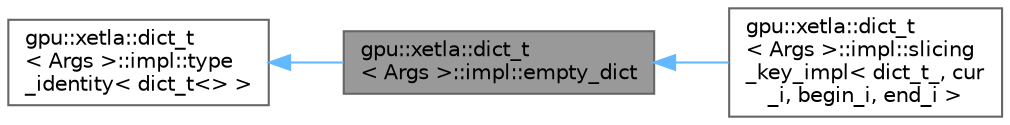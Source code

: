 digraph "gpu::xetla::dict_t&lt; Args &gt;::impl::empty_dict"
{
 // LATEX_PDF_SIZE
  bgcolor="transparent";
  edge [fontname=Helvetica,fontsize=10,labelfontname=Helvetica,labelfontsize=10];
  node [fontname=Helvetica,fontsize=10,shape=box,height=0.2,width=0.4];
  rankdir="LR";
  Node1 [id="Node000001",label="gpu::xetla::dict_t\l\< Args \>::impl::empty_dict",height=0.2,width=0.4,color="gray40", fillcolor="grey60", style="filled", fontcolor="black",tooltip=" "];
  Node2 -> Node1 [id="edge1_Node000001_Node000002",dir="back",color="steelblue1",style="solid",tooltip=" "];
  Node2 [id="Node000002",label="gpu::xetla::dict_t\l\< Args \>::impl::type\l_identity\< dict_t\<\> \>",height=0.2,width=0.4,color="gray40", fillcolor="white", style="filled",URL="$structgpu_1_1xetla_1_1dict__t_1_1impl_1_1type__identity.html",tooltip=" "];
  Node1 -> Node3 [id="edge2_Node000001_Node000003",dir="back",color="steelblue1",style="solid",tooltip=" "];
  Node3 [id="Node000003",label="gpu::xetla::dict_t\l\< Args \>::impl::slicing\l_key_impl\< dict_t_, cur\l_i, begin_i, end_i \>",height=0.2,width=0.4,color="gray40", fillcolor="white", style="filled",URL="$structgpu_1_1xetla_1_1dict__t_1_1impl_1_1slicing__key__impl.html",tooltip=" "];
}
